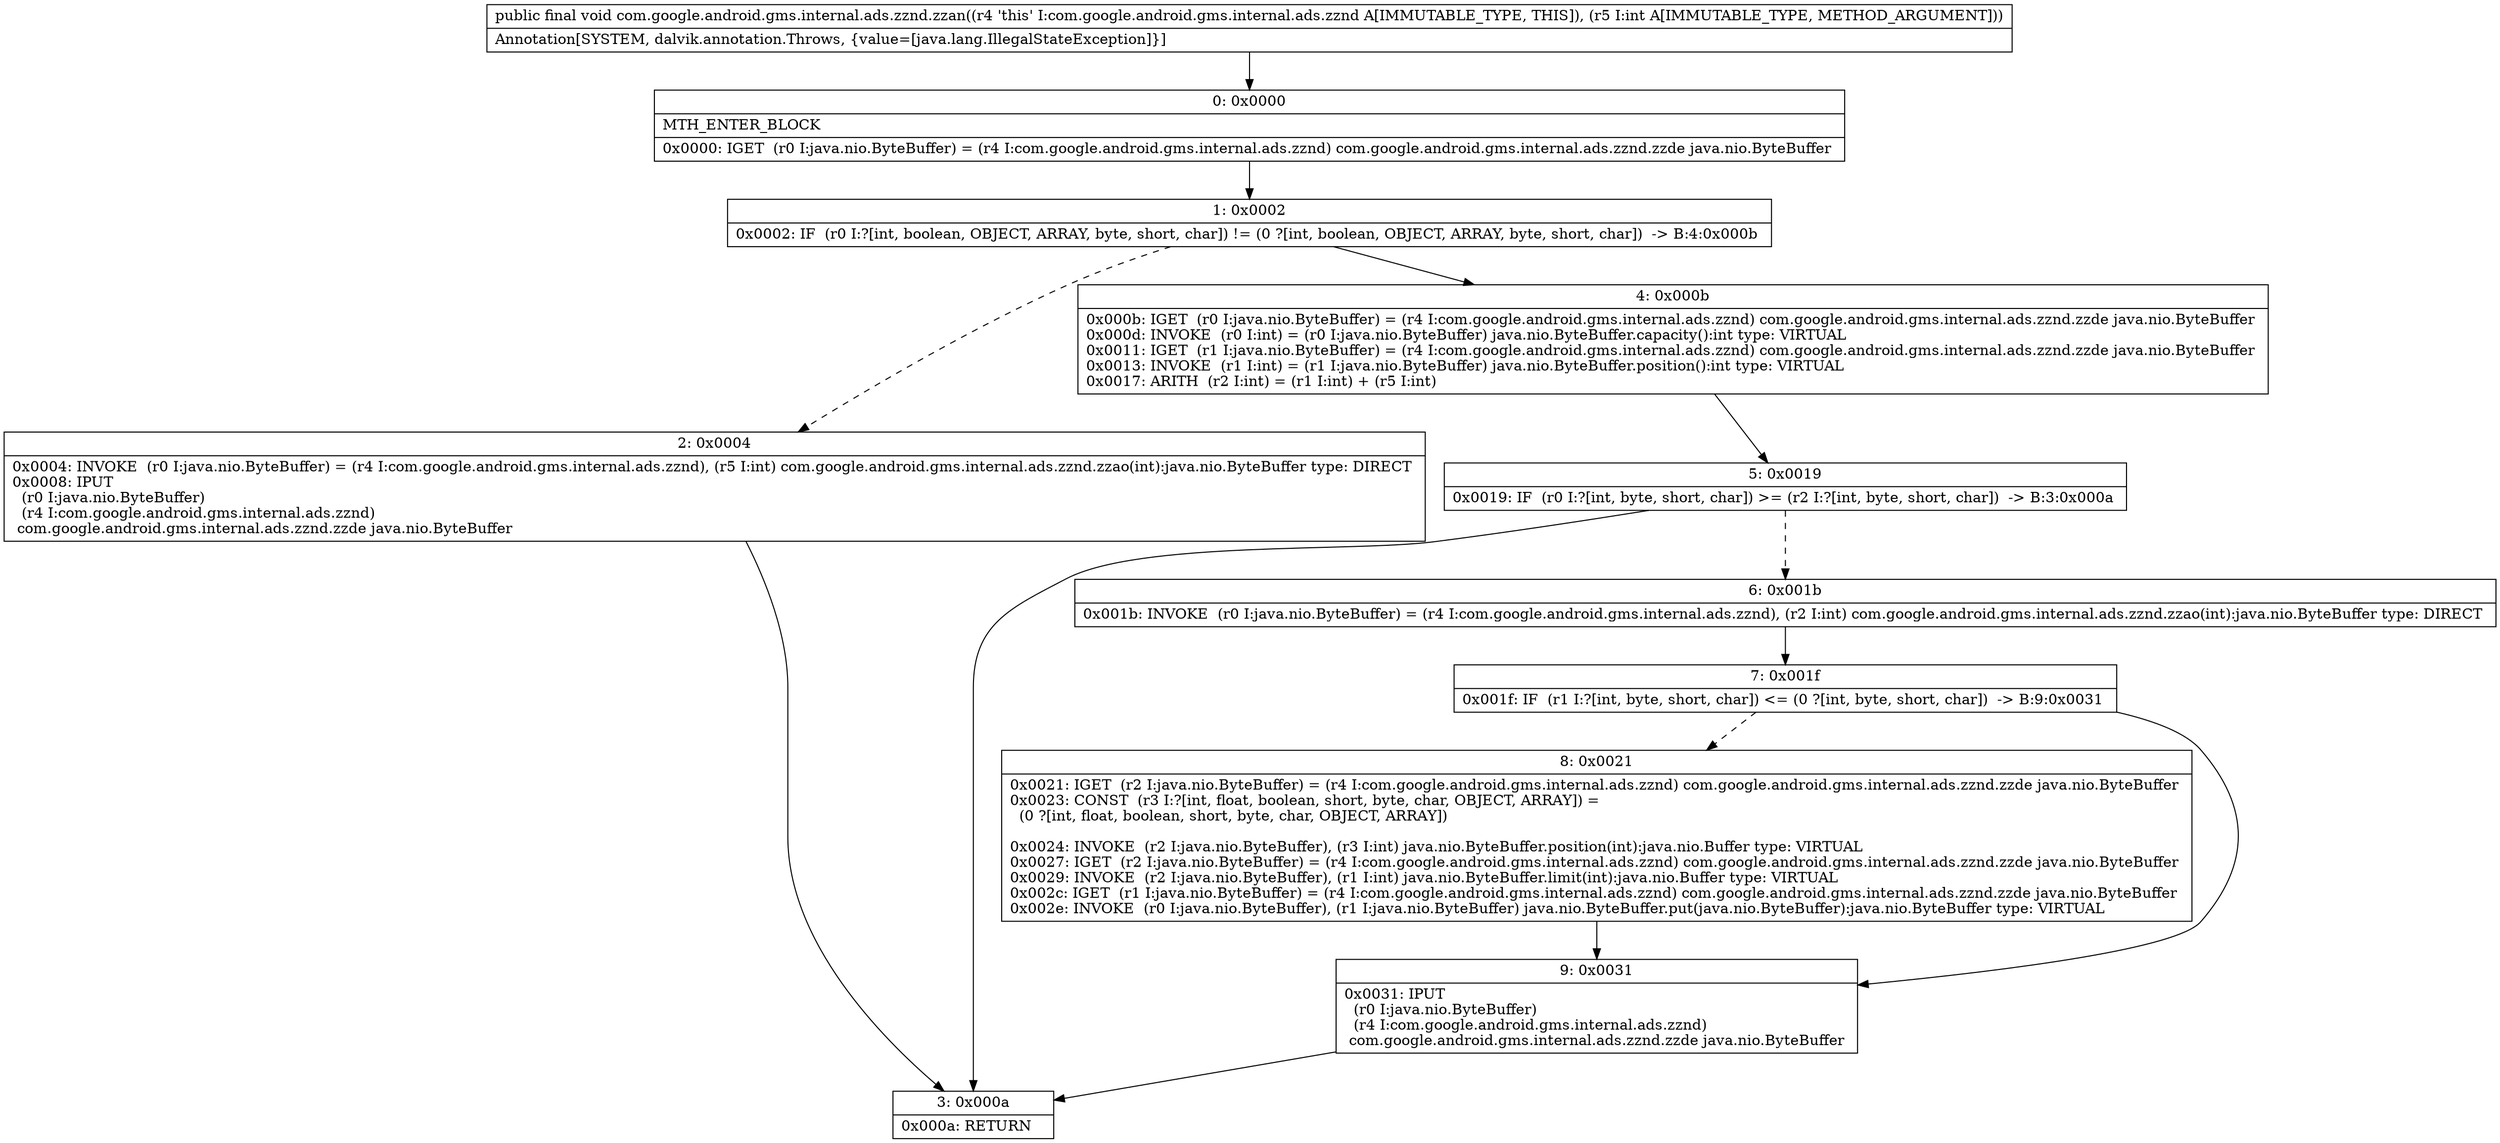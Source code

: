 digraph "CFG forcom.google.android.gms.internal.ads.zznd.zzan(I)V" {
Node_0 [shape=record,label="{0\:\ 0x0000|MTH_ENTER_BLOCK\l|0x0000: IGET  (r0 I:java.nio.ByteBuffer) = (r4 I:com.google.android.gms.internal.ads.zznd) com.google.android.gms.internal.ads.zznd.zzde java.nio.ByteBuffer \l}"];
Node_1 [shape=record,label="{1\:\ 0x0002|0x0002: IF  (r0 I:?[int, boolean, OBJECT, ARRAY, byte, short, char]) != (0 ?[int, boolean, OBJECT, ARRAY, byte, short, char])  \-\> B:4:0x000b \l}"];
Node_2 [shape=record,label="{2\:\ 0x0004|0x0004: INVOKE  (r0 I:java.nio.ByteBuffer) = (r4 I:com.google.android.gms.internal.ads.zznd), (r5 I:int) com.google.android.gms.internal.ads.zznd.zzao(int):java.nio.ByteBuffer type: DIRECT \l0x0008: IPUT  \l  (r0 I:java.nio.ByteBuffer)\l  (r4 I:com.google.android.gms.internal.ads.zznd)\l com.google.android.gms.internal.ads.zznd.zzde java.nio.ByteBuffer \l}"];
Node_3 [shape=record,label="{3\:\ 0x000a|0x000a: RETURN   \l}"];
Node_4 [shape=record,label="{4\:\ 0x000b|0x000b: IGET  (r0 I:java.nio.ByteBuffer) = (r4 I:com.google.android.gms.internal.ads.zznd) com.google.android.gms.internal.ads.zznd.zzde java.nio.ByteBuffer \l0x000d: INVOKE  (r0 I:int) = (r0 I:java.nio.ByteBuffer) java.nio.ByteBuffer.capacity():int type: VIRTUAL \l0x0011: IGET  (r1 I:java.nio.ByteBuffer) = (r4 I:com.google.android.gms.internal.ads.zznd) com.google.android.gms.internal.ads.zznd.zzde java.nio.ByteBuffer \l0x0013: INVOKE  (r1 I:int) = (r1 I:java.nio.ByteBuffer) java.nio.ByteBuffer.position():int type: VIRTUAL \l0x0017: ARITH  (r2 I:int) = (r1 I:int) + (r5 I:int) \l}"];
Node_5 [shape=record,label="{5\:\ 0x0019|0x0019: IF  (r0 I:?[int, byte, short, char]) \>= (r2 I:?[int, byte, short, char])  \-\> B:3:0x000a \l}"];
Node_6 [shape=record,label="{6\:\ 0x001b|0x001b: INVOKE  (r0 I:java.nio.ByteBuffer) = (r4 I:com.google.android.gms.internal.ads.zznd), (r2 I:int) com.google.android.gms.internal.ads.zznd.zzao(int):java.nio.ByteBuffer type: DIRECT \l}"];
Node_7 [shape=record,label="{7\:\ 0x001f|0x001f: IF  (r1 I:?[int, byte, short, char]) \<= (0 ?[int, byte, short, char])  \-\> B:9:0x0031 \l}"];
Node_8 [shape=record,label="{8\:\ 0x0021|0x0021: IGET  (r2 I:java.nio.ByteBuffer) = (r4 I:com.google.android.gms.internal.ads.zznd) com.google.android.gms.internal.ads.zznd.zzde java.nio.ByteBuffer \l0x0023: CONST  (r3 I:?[int, float, boolean, short, byte, char, OBJECT, ARRAY]) = \l  (0 ?[int, float, boolean, short, byte, char, OBJECT, ARRAY])\l \l0x0024: INVOKE  (r2 I:java.nio.ByteBuffer), (r3 I:int) java.nio.ByteBuffer.position(int):java.nio.Buffer type: VIRTUAL \l0x0027: IGET  (r2 I:java.nio.ByteBuffer) = (r4 I:com.google.android.gms.internal.ads.zznd) com.google.android.gms.internal.ads.zznd.zzde java.nio.ByteBuffer \l0x0029: INVOKE  (r2 I:java.nio.ByteBuffer), (r1 I:int) java.nio.ByteBuffer.limit(int):java.nio.Buffer type: VIRTUAL \l0x002c: IGET  (r1 I:java.nio.ByteBuffer) = (r4 I:com.google.android.gms.internal.ads.zznd) com.google.android.gms.internal.ads.zznd.zzde java.nio.ByteBuffer \l0x002e: INVOKE  (r0 I:java.nio.ByteBuffer), (r1 I:java.nio.ByteBuffer) java.nio.ByteBuffer.put(java.nio.ByteBuffer):java.nio.ByteBuffer type: VIRTUAL \l}"];
Node_9 [shape=record,label="{9\:\ 0x0031|0x0031: IPUT  \l  (r0 I:java.nio.ByteBuffer)\l  (r4 I:com.google.android.gms.internal.ads.zznd)\l com.google.android.gms.internal.ads.zznd.zzde java.nio.ByteBuffer \l}"];
MethodNode[shape=record,label="{public final void com.google.android.gms.internal.ads.zznd.zzan((r4 'this' I:com.google.android.gms.internal.ads.zznd A[IMMUTABLE_TYPE, THIS]), (r5 I:int A[IMMUTABLE_TYPE, METHOD_ARGUMENT]))  | Annotation[SYSTEM, dalvik.annotation.Throws, \{value=[java.lang.IllegalStateException]\}]\l}"];
MethodNode -> Node_0;
Node_0 -> Node_1;
Node_1 -> Node_2[style=dashed];
Node_1 -> Node_4;
Node_2 -> Node_3;
Node_4 -> Node_5;
Node_5 -> Node_3;
Node_5 -> Node_6[style=dashed];
Node_6 -> Node_7;
Node_7 -> Node_8[style=dashed];
Node_7 -> Node_9;
Node_8 -> Node_9;
Node_9 -> Node_3;
}

